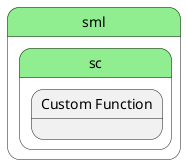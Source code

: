 @startuml
left to right direction


state "sml" as sml #lightgreen {
state "sc" as smlsc #lightgreen {
}
}


state smlsc #lightgreen {
    state "Custom Function" as scfunction {
    }
}





@enduml
